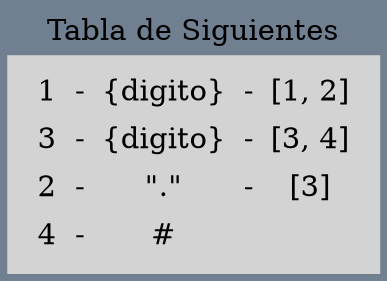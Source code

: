 digraph G {
bgcolor="slategrey" label="Tabla de Siguientes"layout=dot 
labelloc = "t"edge [weigth=1000  color=darkgreen  arrowtail="open" arrowhead="open"]
node[shape=box, style="filled", color=lightgrey];
a0 [label=<
<TABLE><TR><TD>1</TD>
  <TD>-</TD>
  <TD>{digito}</TD>
  <TD>-</TD>
  <TD>[1, 2]</TD>
  </TR><TR><TD>3</TD>
  <TD>-</TD>
  <TD>{digito}</TD>
  <TD>-</TD>
  <TD>[3, 4]</TD>
  </TR><TR><TD>2</TD>
  <TD>-</TD>
  <TD>"."</TD>
  <TD>-</TD>
  <TD>[3]</TD>
  </TR><TR><TD>4</TD>
  <TD>-</TD>
  <TD>#</TD>
  </TR></TABLE>>];}